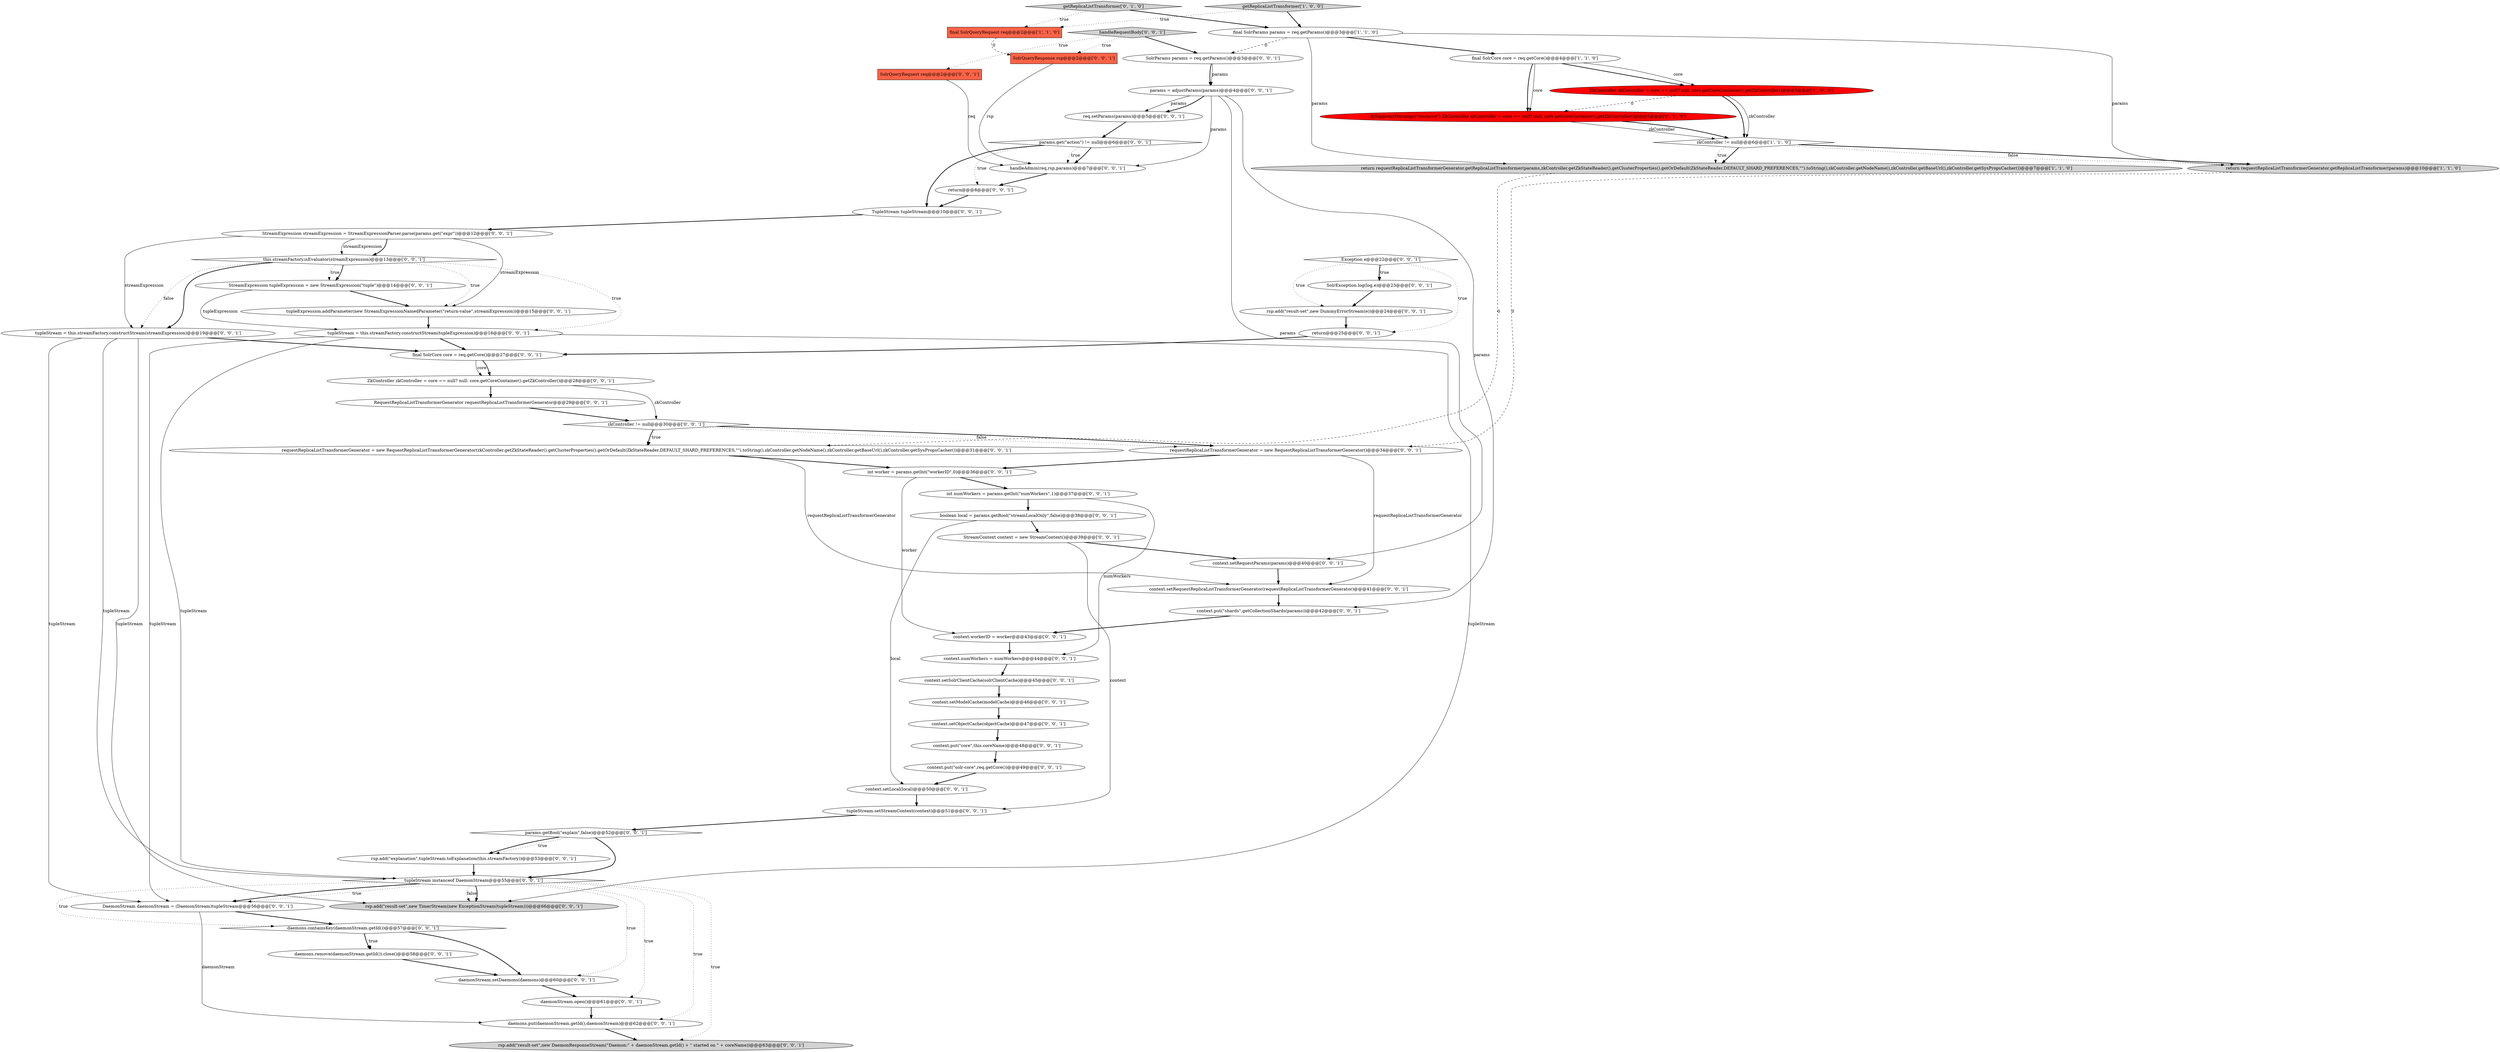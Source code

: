 digraph {
52 [style = filled, label = "SolrQueryResponse rsp@@@2@@@['0', '0', '1']", fillcolor = tomato, shape = box image = "AAA0AAABBB3BBB"];
30 [style = filled, label = "context.put(\"shards\",getCollectionShards(params))@@@42@@@['0', '0', '1']", fillcolor = white, shape = ellipse image = "AAA0AAABBB3BBB"];
15 [style = filled, label = "params.getBool(\"explain\",false)@@@52@@@['0', '0', '1']", fillcolor = white, shape = diamond image = "AAA0AAABBB3BBB"];
22 [style = filled, label = "rsp.add(\"result-set\",new DaemonResponseStream(\"Daemon:\" + daemonStream.getId() + \" started on \" + coreName))@@@63@@@['0', '0', '1']", fillcolor = lightgray, shape = ellipse image = "AAA0AAABBB3BBB"];
33 [style = filled, label = "context.setObjectCache(objectCache)@@@47@@@['0', '0', '1']", fillcolor = white, shape = ellipse image = "AAA0AAABBB3BBB"];
16 [style = filled, label = "req.setParams(params)@@@5@@@['0', '0', '1']", fillcolor = white, shape = ellipse image = "AAA0AAABBB3BBB"];
7 [style = filled, label = "final SolrQueryRequest req@@@2@@@['1', '1', '0']", fillcolor = tomato, shape = box image = "AAA0AAABBB1BBB"];
38 [style = filled, label = "this.streamFactory.isEvaluator(streamExpression)@@@13@@@['0', '0', '1']", fillcolor = white, shape = diamond image = "AAA0AAABBB3BBB"];
10 [style = filled, label = "return@@@8@@@['0', '0', '1']", fillcolor = white, shape = ellipse image = "AAA0AAABBB3BBB"];
28 [style = filled, label = "StreamContext context = new StreamContext()@@@39@@@['0', '0', '1']", fillcolor = white, shape = ellipse image = "AAA0AAABBB3BBB"];
5 [style = filled, label = "zkController != null@@@6@@@['1', '1', '0']", fillcolor = white, shape = diamond image = "AAA0AAABBB1BBB"];
61 [style = filled, label = "context.workerID = worker@@@43@@@['0', '0', '1']", fillcolor = white, shape = ellipse image = "AAA0AAABBB3BBB"];
12 [style = filled, label = "rsp.add(\"result-set\",new TimerStream(new ExceptionStream(tupleStream)))@@@66@@@['0', '0', '1']", fillcolor = lightgray, shape = ellipse image = "AAA0AAABBB3BBB"];
62 [style = filled, label = "RequestReplicaListTransformerGenerator requestReplicaListTransformerGenerator@@@29@@@['0', '0', '1']", fillcolor = white, shape = ellipse image = "AAA0AAABBB3BBB"];
23 [style = filled, label = "return@@@25@@@['0', '0', '1']", fillcolor = white, shape = ellipse image = "AAA0AAABBB3BBB"];
48 [style = filled, label = "StreamExpression tupleExpression = new StreamExpression(\"tuple\")@@@14@@@['0', '0', '1']", fillcolor = white, shape = ellipse image = "AAA0AAABBB3BBB"];
49 [style = filled, label = "handleAdmin(req,rsp,params)@@@7@@@['0', '0', '1']", fillcolor = white, shape = ellipse image = "AAA0AAABBB3BBB"];
54 [style = filled, label = "context.numWorkers = numWorkers@@@44@@@['0', '0', '1']", fillcolor = white, shape = ellipse image = "AAA0AAABBB3BBB"];
17 [style = filled, label = "zkController != null@@@30@@@['0', '0', '1']", fillcolor = white, shape = diamond image = "AAA0AAABBB3BBB"];
37 [style = filled, label = "tupleStream = this.streamFactory.constructStream(tupleExpression)@@@16@@@['0', '0', '1']", fillcolor = white, shape = ellipse image = "AAA0AAABBB3BBB"];
51 [style = filled, label = "daemonStream.setDaemons(daemons)@@@60@@@['0', '0', '1']", fillcolor = white, shape = ellipse image = "AAA0AAABBB3BBB"];
44 [style = filled, label = "context.put(\"solr-core\",req.getCore())@@@49@@@['0', '0', '1']", fillcolor = white, shape = ellipse image = "AAA0AAABBB3BBB"];
24 [style = filled, label = "final SolrCore core = req.getCore()@@@27@@@['0', '0', '1']", fillcolor = white, shape = ellipse image = "AAA0AAABBB3BBB"];
1 [style = filled, label = "ZkController zkController = core == null? null: core.getCoreContainer().getZkController()@@@5@@@['1', '0', '0']", fillcolor = red, shape = ellipse image = "AAA1AAABBB1BBB"];
20 [style = filled, label = "SolrQueryRequest req@@@2@@@['0', '0', '1']", fillcolor = tomato, shape = box image = "AAA0AAABBB3BBB"];
9 [style = filled, label = "@SuppressWarnings(\"resource\") ZkController zkController = core == null? null: core.getCoreContainer().getZkController()@@@5@@@['0', '1', '0']", fillcolor = red, shape = ellipse image = "AAA1AAABBB2BBB"];
8 [style = filled, label = "getReplicaListTransformer['0', '1', '0']", fillcolor = lightgray, shape = diamond image = "AAA0AAABBB2BBB"];
34 [style = filled, label = "context.setSolrClientCache(solrClientCache)@@@45@@@['0', '0', '1']", fillcolor = white, shape = ellipse image = "AAA0AAABBB3BBB"];
42 [style = filled, label = "rsp.add(\"result-set\",new DummyErrorStream(e))@@@24@@@['0', '0', '1']", fillcolor = white, shape = ellipse image = "AAA0AAABBB3BBB"];
50 [style = filled, label = "context.setRequestReplicaListTransformerGenerator(requestReplicaListTransformerGenerator)@@@41@@@['0', '0', '1']", fillcolor = white, shape = ellipse image = "AAA0AAABBB3BBB"];
6 [style = filled, label = "getReplicaListTransformer['1', '0', '0']", fillcolor = lightgray, shape = diamond image = "AAA0AAABBB1BBB"];
56 [style = filled, label = "tupleStream.setStreamContext(context)@@@51@@@['0', '0', '1']", fillcolor = white, shape = ellipse image = "AAA0AAABBB3BBB"];
46 [style = filled, label = "TupleStream tupleStream@@@10@@@['0', '0', '1']", fillcolor = white, shape = ellipse image = "AAA0AAABBB3BBB"];
31 [style = filled, label = "daemons.remove(daemonStream.getId()).close()@@@58@@@['0', '0', '1']", fillcolor = white, shape = ellipse image = "AAA0AAABBB3BBB"];
26 [style = filled, label = "requestReplicaListTransformerGenerator = new RequestReplicaListTransformerGenerator()@@@34@@@['0', '0', '1']", fillcolor = white, shape = ellipse image = "AAA0AAABBB3BBB"];
36 [style = filled, label = "context.put(\"core\",this.coreName)@@@48@@@['0', '0', '1']", fillcolor = white, shape = ellipse image = "AAA0AAABBB3BBB"];
58 [style = filled, label = "params.get(\"action\") != null@@@6@@@['0', '0', '1']", fillcolor = white, shape = diamond image = "AAA0AAABBB3BBB"];
14 [style = filled, label = "ZkController zkController = core == null? null: core.getCoreContainer().getZkController()@@@28@@@['0', '0', '1']", fillcolor = white, shape = ellipse image = "AAA0AAABBB3BBB"];
35 [style = filled, label = "SolrParams params = req.getParams()@@@3@@@['0', '0', '1']", fillcolor = white, shape = ellipse image = "AAA0AAABBB3BBB"];
2 [style = filled, label = "final SolrCore core = req.getCore()@@@4@@@['1', '1', '0']", fillcolor = white, shape = ellipse image = "AAA0AAABBB1BBB"];
29 [style = filled, label = "StreamExpression streamExpression = StreamExpressionParser.parse(params.get(\"expr\"))@@@12@@@['0', '0', '1']", fillcolor = white, shape = ellipse image = "AAA0AAABBB3BBB"];
47 [style = filled, label = "context.setRequestParams(params)@@@40@@@['0', '0', '1']", fillcolor = white, shape = ellipse image = "AAA0AAABBB3BBB"];
59 [style = filled, label = "int worker = params.getInt(\"workerID\",0)@@@36@@@['0', '0', '1']", fillcolor = white, shape = ellipse image = "AAA0AAABBB3BBB"];
60 [style = filled, label = "tupleStream instanceof DaemonStream@@@55@@@['0', '0', '1']", fillcolor = white, shape = diamond image = "AAA0AAABBB3BBB"];
39 [style = filled, label = "handleRequestBody['0', '0', '1']", fillcolor = lightgray, shape = diamond image = "AAA0AAABBB3BBB"];
41 [style = filled, label = "boolean local = params.getBool(\"streamLocalOnly\",false)@@@38@@@['0', '0', '1']", fillcolor = white, shape = ellipse image = "AAA0AAABBB3BBB"];
57 [style = filled, label = "context.setModelCache(modelCache)@@@46@@@['0', '0', '1']", fillcolor = white, shape = ellipse image = "AAA0AAABBB3BBB"];
43 [style = filled, label = "SolrException.log(log,e)@@@23@@@['0', '0', '1']", fillcolor = white, shape = ellipse image = "AAA0AAABBB3BBB"];
55 [style = filled, label = "int numWorkers = params.getInt(\"numWorkers\",1)@@@37@@@['0', '0', '1']", fillcolor = white, shape = ellipse image = "AAA0AAABBB3BBB"];
27 [style = filled, label = "tupleStream = this.streamFactory.constructStream(streamExpression)@@@19@@@['0', '0', '1']", fillcolor = white, shape = ellipse image = "AAA0AAABBB3BBB"];
0 [style = filled, label = "return requestReplicaListTransformerGenerator.getReplicaListTransformer(params,zkController.getZkStateReader().getClusterProperties().getOrDefault(ZkStateReader.DEFAULT_SHARD_PREFERENCES,\"\").toString(),zkController.getNodeName(),zkController.getBaseUrl(),zkController.getSysPropsCacher())@@@7@@@['1', '1', '0']", fillcolor = lightgray, shape = ellipse image = "AAA0AAABBB1BBB"];
19 [style = filled, label = "rsp.add(\"explanation\",tupleStream.toExplanation(this.streamFactory))@@@53@@@['0', '0', '1']", fillcolor = white, shape = ellipse image = "AAA0AAABBB3BBB"];
53 [style = filled, label = "requestReplicaListTransformerGenerator = new RequestReplicaListTransformerGenerator(zkController.getZkStateReader().getClusterProperties().getOrDefault(ZkStateReader.DEFAULT_SHARD_PREFERENCES,\"\").toString(),zkController.getNodeName(),zkController.getBaseUrl(),zkController.getSysPropsCacher())@@@31@@@['0', '0', '1']", fillcolor = white, shape = ellipse image = "AAA0AAABBB3BBB"];
45 [style = filled, label = "Exception e@@@22@@@['0', '0', '1']", fillcolor = white, shape = diamond image = "AAA0AAABBB3BBB"];
21 [style = filled, label = "context.setLocal(local)@@@50@@@['0', '0', '1']", fillcolor = white, shape = ellipse image = "AAA0AAABBB3BBB"];
11 [style = filled, label = "daemons.put(daemonStream.getId(),daemonStream)@@@62@@@['0', '0', '1']", fillcolor = white, shape = ellipse image = "AAA0AAABBB3BBB"];
32 [style = filled, label = "daemonStream.open()@@@61@@@['0', '0', '1']", fillcolor = white, shape = ellipse image = "AAA0AAABBB3BBB"];
3 [style = filled, label = "return requestReplicaListTransformerGenerator.getReplicaListTransformer(params)@@@10@@@['1', '1', '0']", fillcolor = lightgray, shape = ellipse image = "AAA0AAABBB1BBB"];
18 [style = filled, label = "params = adjustParams(params)@@@4@@@['0', '0', '1']", fillcolor = white, shape = ellipse image = "AAA0AAABBB3BBB"];
40 [style = filled, label = "tupleExpression.addParameter(new StreamExpressionNamedParameter(\"return-value\",streamExpression))@@@15@@@['0', '0', '1']", fillcolor = white, shape = ellipse image = "AAA0AAABBB3BBB"];
4 [style = filled, label = "final SolrParams params = req.getParams()@@@3@@@['1', '1', '0']", fillcolor = white, shape = ellipse image = "AAA0AAABBB1BBB"];
25 [style = filled, label = "daemons.containsKey(daemonStream.getId())@@@57@@@['0', '0', '1']", fillcolor = white, shape = diamond image = "AAA0AAABBB3BBB"];
13 [style = filled, label = "DaemonStream daemonStream = (DaemonStream)tupleStream@@@56@@@['0', '0', '1']", fillcolor = white, shape = ellipse image = "AAA0AAABBB3BBB"];
1->5 [style = bold, label=""];
5->3 [style = bold, label=""];
42->23 [style = bold, label=""];
53->50 [style = solid, label="requestReplicaListTransformerGenerator"];
19->60 [style = bold, label=""];
57->33 [style = bold, label=""];
4->0 [style = solid, label="params"];
43->42 [style = bold, label=""];
56->15 [style = bold, label=""];
4->3 [style = solid, label="params"];
9->5 [style = solid, label="zkController"];
60->22 [style = dotted, label="true"];
58->10 [style = dotted, label="true"];
60->12 [style = dotted, label="false"];
51->32 [style = bold, label=""];
41->28 [style = bold, label=""];
25->31 [style = bold, label=""];
24->14 [style = solid, label="core"];
17->53 [style = bold, label=""];
35->18 [style = solid, label="params"];
21->56 [style = bold, label=""];
45->43 [style = bold, label=""];
5->0 [style = bold, label=""];
38->48 [style = dotted, label="true"];
49->10 [style = bold, label=""];
9->5 [style = bold, label=""];
45->42 [style = dotted, label="true"];
8->4 [style = bold, label=""];
32->11 [style = bold, label=""];
45->43 [style = dotted, label="true"];
38->40 [style = dotted, label="true"];
25->51 [style = bold, label=""];
40->37 [style = bold, label=""];
60->11 [style = dotted, label="true"];
13->25 [style = bold, label=""];
27->12 [style = solid, label="tupleStream"];
44->21 [style = bold, label=""];
55->41 [style = bold, label=""];
35->18 [style = bold, label=""];
45->23 [style = dotted, label="true"];
36->44 [style = bold, label=""];
60->13 [style = dotted, label="true"];
37->60 [style = solid, label="tupleStream"];
50->30 [style = bold, label=""];
8->7 [style = dotted, label="true"];
1->9 [style = dashed, label="0"];
4->2 [style = bold, label=""];
2->9 [style = bold, label=""];
17->53 [style = dotted, label="true"];
60->13 [style = bold, label=""];
41->21 [style = solid, label="local"];
6->4 [style = bold, label=""];
60->25 [style = dotted, label="true"];
31->51 [style = bold, label=""];
18->47 [style = solid, label="params"];
7->52 [style = dashed, label="0"];
39->35 [style = bold, label=""];
33->36 [style = bold, label=""];
29->40 [style = solid, label="streamExpression"];
18->49 [style = solid, label="params"];
59->61 [style = solid, label="worker"];
5->3 [style = dotted, label="false"];
58->46 [style = bold, label=""];
6->7 [style = dotted, label="true"];
59->55 [style = bold, label=""];
62->17 [style = bold, label=""];
29->38 [style = bold, label=""];
37->12 [style = solid, label="tupleStream"];
39->20 [style = dotted, label="true"];
13->11 [style = solid, label="daemonStream"];
60->32 [style = dotted, label="true"];
4->35 [style = dashed, label="0"];
20->49 [style = solid, label="req"];
1->5 [style = solid, label="zkController"];
60->12 [style = bold, label=""];
34->57 [style = bold, label=""];
18->16 [style = solid, label="params"];
38->37 [style = dotted, label="true"];
37->24 [style = bold, label=""];
3->26 [style = dashed, label="0"];
25->31 [style = dotted, label="true"];
2->1 [style = bold, label=""];
28->47 [style = bold, label=""];
2->1 [style = solid, label="core"];
38->27 [style = bold, label=""];
5->0 [style = dotted, label="true"];
38->48 [style = bold, label=""];
15->19 [style = bold, label=""];
58->49 [style = bold, label=""];
47->50 [style = bold, label=""];
46->29 [style = bold, label=""];
58->49 [style = dotted, label="true"];
29->27 [style = solid, label="streamExpression"];
11->22 [style = bold, label=""];
28->56 [style = solid, label="context"];
29->38 [style = solid, label="streamExpression"];
14->17 [style = solid, label="zkController"];
27->24 [style = bold, label=""];
61->54 [style = bold, label=""];
26->59 [style = bold, label=""];
52->49 [style = solid, label="rsp"];
16->58 [style = bold, label=""];
55->54 [style = solid, label="numWorkers"];
54->34 [style = bold, label=""];
2->9 [style = solid, label="core"];
18->16 [style = bold, label=""];
60->51 [style = dotted, label="true"];
15->60 [style = bold, label=""];
17->26 [style = bold, label=""];
39->52 [style = dotted, label="true"];
30->61 [style = bold, label=""];
38->27 [style = dotted, label="false"];
10->46 [style = bold, label=""];
0->53 [style = dashed, label="0"];
48->40 [style = bold, label=""];
24->14 [style = bold, label=""];
23->24 [style = bold, label=""];
53->59 [style = bold, label=""];
27->60 [style = solid, label="tupleStream"];
15->19 [style = dotted, label="true"];
17->26 [style = dotted, label="false"];
37->13 [style = solid, label="tupleStream"];
27->13 [style = solid, label="tupleStream"];
14->62 [style = bold, label=""];
18->30 [style = solid, label="params"];
48->37 [style = solid, label="tupleExpression"];
26->50 [style = solid, label="requestReplicaListTransformerGenerator"];
}
